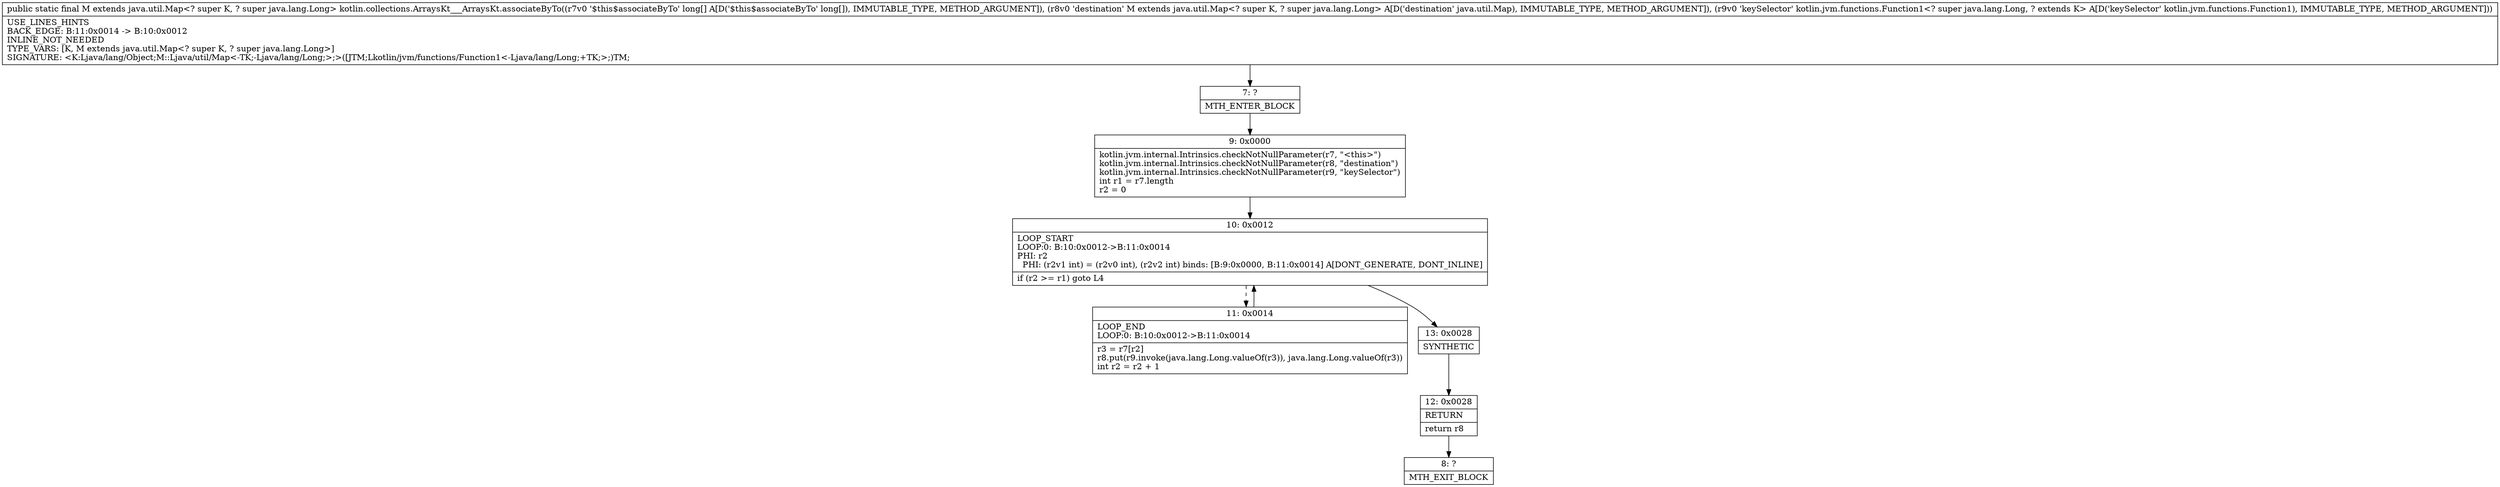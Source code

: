 digraph "CFG forkotlin.collections.ArraysKt___ArraysKt.associateByTo([JLjava\/util\/Map;Lkotlin\/jvm\/functions\/Function1;)Ljava\/util\/Map;" {
Node_7 [shape=record,label="{7\:\ ?|MTH_ENTER_BLOCK\l}"];
Node_9 [shape=record,label="{9\:\ 0x0000|kotlin.jvm.internal.Intrinsics.checkNotNullParameter(r7, \"\<this\>\")\lkotlin.jvm.internal.Intrinsics.checkNotNullParameter(r8, \"destination\")\lkotlin.jvm.internal.Intrinsics.checkNotNullParameter(r9, \"keySelector\")\lint r1 = r7.length\lr2 = 0\l}"];
Node_10 [shape=record,label="{10\:\ 0x0012|LOOP_START\lLOOP:0: B:10:0x0012\-\>B:11:0x0014\lPHI: r2 \l  PHI: (r2v1 int) = (r2v0 int), (r2v2 int) binds: [B:9:0x0000, B:11:0x0014] A[DONT_GENERATE, DONT_INLINE]\l|if (r2 \>= r1) goto L4\l}"];
Node_11 [shape=record,label="{11\:\ 0x0014|LOOP_END\lLOOP:0: B:10:0x0012\-\>B:11:0x0014\l|r3 = r7[r2]\lr8.put(r9.invoke(java.lang.Long.valueOf(r3)), java.lang.Long.valueOf(r3))\lint r2 = r2 + 1\l}"];
Node_13 [shape=record,label="{13\:\ 0x0028|SYNTHETIC\l}"];
Node_12 [shape=record,label="{12\:\ 0x0028|RETURN\l|return r8\l}"];
Node_8 [shape=record,label="{8\:\ ?|MTH_EXIT_BLOCK\l}"];
MethodNode[shape=record,label="{public static final M extends java.util.Map\<? super K, ? super java.lang.Long\> kotlin.collections.ArraysKt___ArraysKt.associateByTo((r7v0 '$this$associateByTo' long[] A[D('$this$associateByTo' long[]), IMMUTABLE_TYPE, METHOD_ARGUMENT]), (r8v0 'destination' M extends java.util.Map\<? super K, ? super java.lang.Long\> A[D('destination' java.util.Map), IMMUTABLE_TYPE, METHOD_ARGUMENT]), (r9v0 'keySelector' kotlin.jvm.functions.Function1\<? super java.lang.Long, ? extends K\> A[D('keySelector' kotlin.jvm.functions.Function1), IMMUTABLE_TYPE, METHOD_ARGUMENT]))  | USE_LINES_HINTS\lBACK_EDGE: B:11:0x0014 \-\> B:10:0x0012\lINLINE_NOT_NEEDED\lTYPE_VARS: [K, M extends java.util.Map\<? super K, ? super java.lang.Long\>]\lSIGNATURE: \<K:Ljava\/lang\/Object;M::Ljava\/util\/Map\<\-TK;\-Ljava\/lang\/Long;\>;\>([JTM;Lkotlin\/jvm\/functions\/Function1\<\-Ljava\/lang\/Long;+TK;\>;)TM;\l}"];
MethodNode -> Node_7;Node_7 -> Node_9;
Node_9 -> Node_10;
Node_10 -> Node_11[style=dashed];
Node_10 -> Node_13;
Node_11 -> Node_10;
Node_13 -> Node_12;
Node_12 -> Node_8;
}

